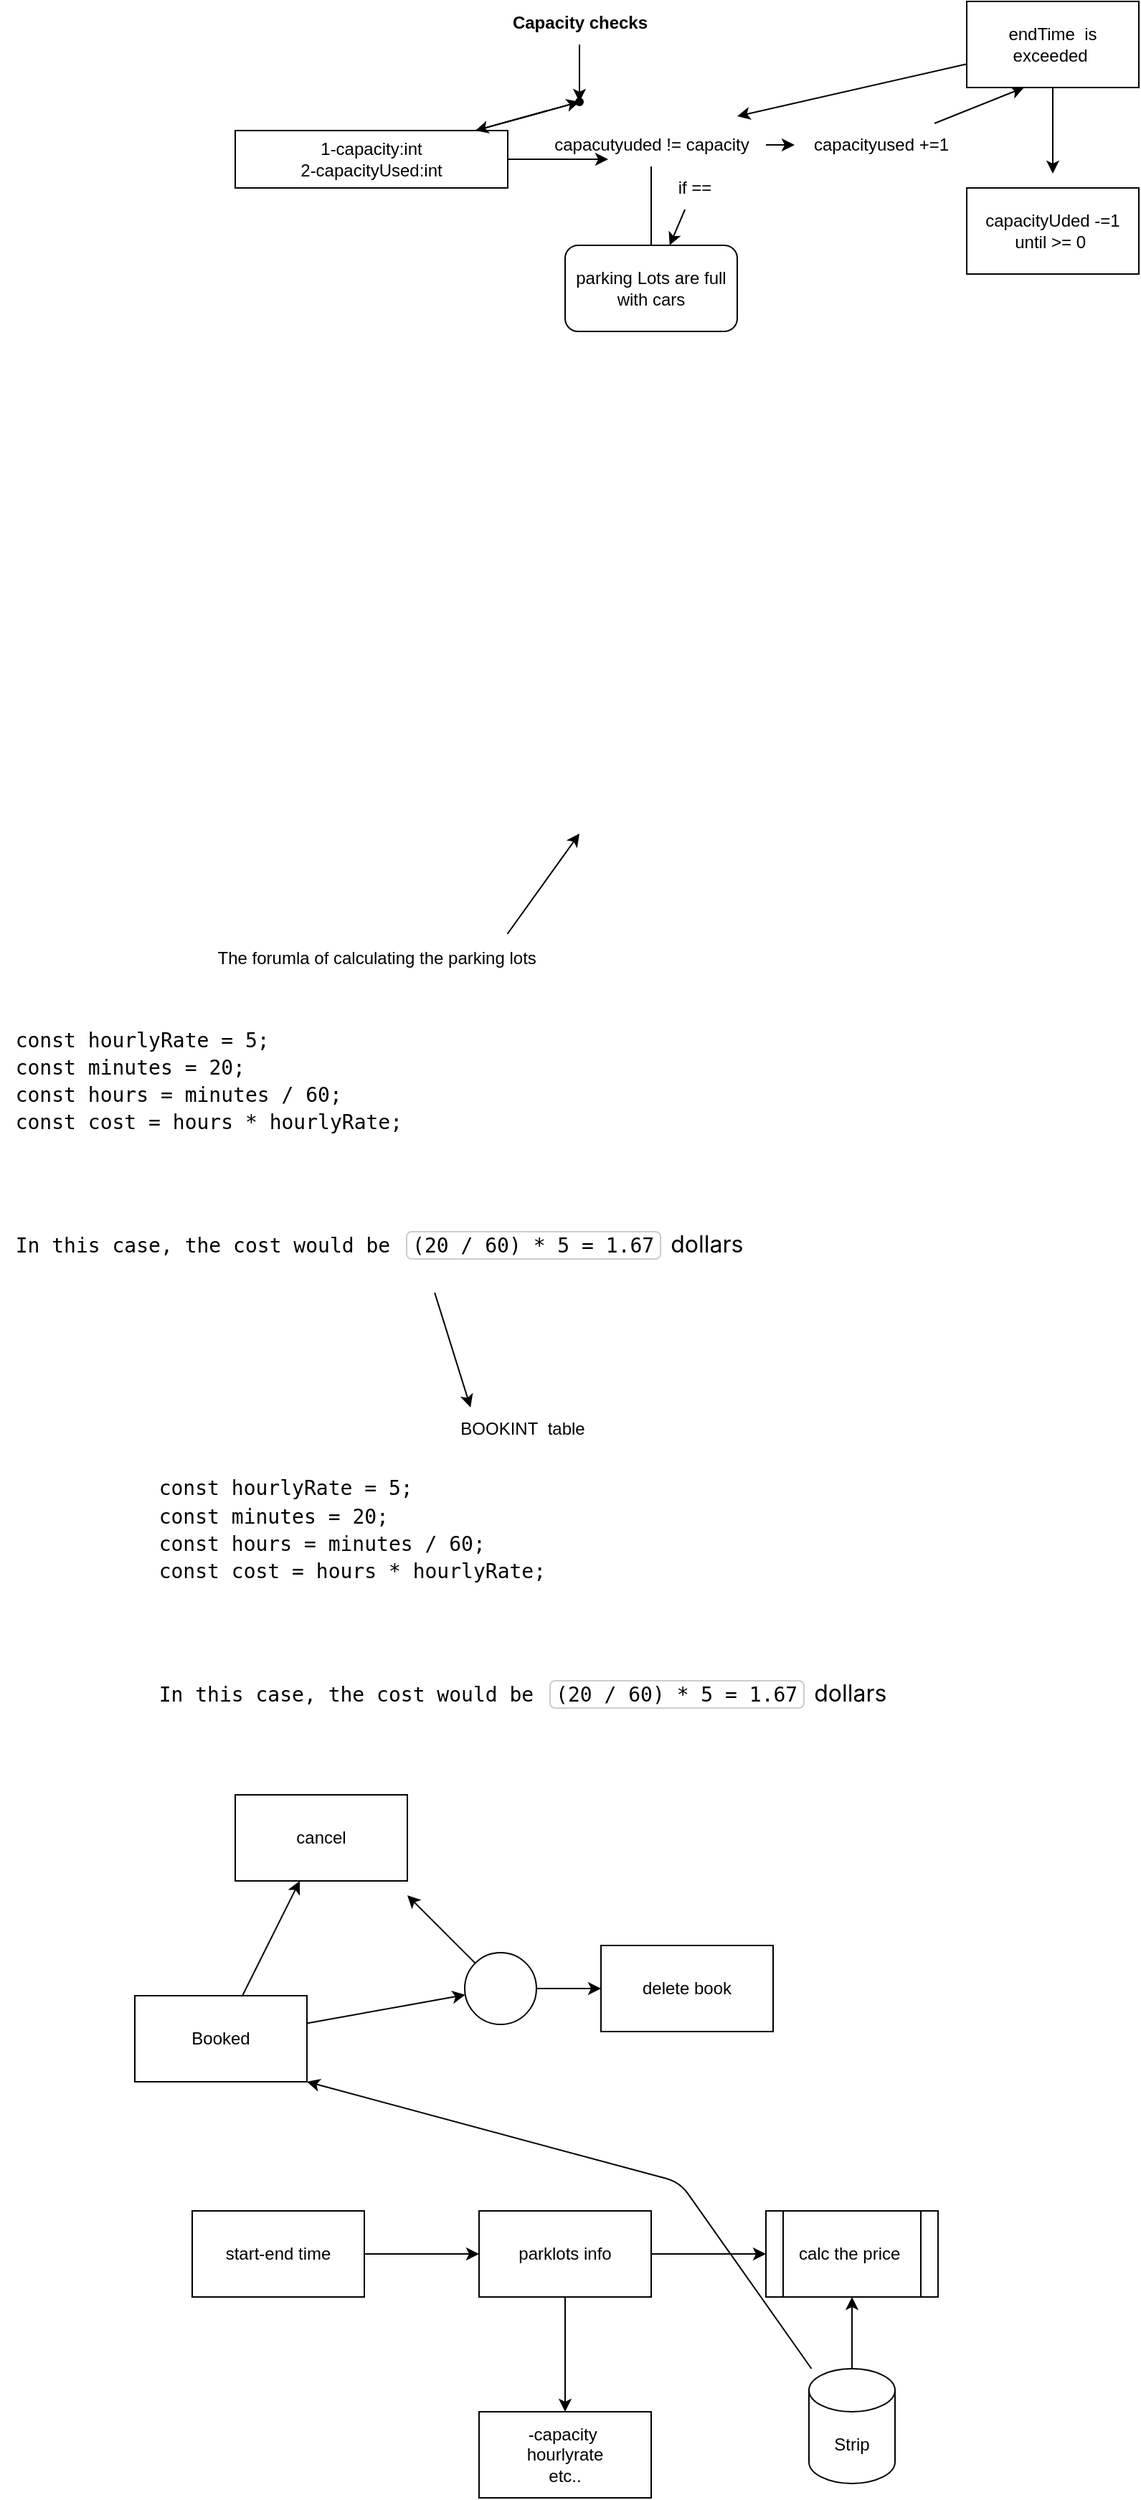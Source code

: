 <mxfile>
    <diagram id="S_UcnOW4UPGE8Q1zLub1" name="Page-1">
        <mxGraphModel dx="1706" dy="1551" grid="1" gridSize="10" guides="1" tooltips="1" connect="1" arrows="1" fold="1" page="1" pageScale="1" pageWidth="850" pageHeight="1100" math="0" shadow="0">
            <root>
                <mxCell id="0"/>
                <mxCell id="1" parent="0"/>
                <mxCell id="5" value="" style="edgeStyle=none;html=1;fontColor=#000000;" parent="1" source="2" edge="1">
                    <mxGeometry relative="1" as="geometry">
                        <mxPoint x="310" y="-80" as="targetPoint"/>
                    </mxGeometry>
                </mxCell>
                <mxCell id="9" value="" style="edgeStyle=none;html=1;fontColor=#FFFFFF;" parent="1" source="2" target="8" edge="1">
                    <mxGeometry relative="1" as="geometry"/>
                </mxCell>
                <mxCell id="2" value="&lt;span style=&quot;background-color: rgb(255, 255, 255);&quot;&gt;&lt;font color=&quot;#000000&quot;&gt;The forumla of calculating the parking lots&amp;nbsp;&lt;br&gt;&lt;/font&gt;&lt;br&gt;&lt;br&gt;&lt;/span&gt;&lt;pre style=&quot;margin-top: 0px; margin-bottom: 4px; background-image: initial; background-position: initial; background-size: initial; background-repeat: initial; background-attachment: initial; background-origin: initial; background-clip: initial; border-radius: 8px; padding: 10px; box-sizing: border-box; border: 1px solid var(--cib-color-neutral-stroke); font-size: 16px; text-align: start;&quot;&gt;&lt;code style=&quot;font-size: 14px; background-color: rgb(255, 255, 255);&quot; class=&quot;language-javascript&quot;&gt;&lt;font color=&quot;#000000&quot;&gt;&lt;span style=&quot;font-variation-settings: var(--cib-type-subtitle1-font-variation-settings);&quot; class=&quot;hljs-keyword&quot;&gt;const&lt;/span&gt; hourlyRate = &lt;span style=&quot;font-variation-settings: var(--cib-type-subtitle1-font-variation-settings);&quot; class=&quot;hljs-number&quot;&gt;5&lt;/span&gt;;&lt;br&gt;&lt;span style=&quot;font-variation-settings: var(--cib-type-subtitle1-font-variation-settings);&quot; class=&quot;hljs-keyword&quot;&gt;const&lt;/span&gt; minutes = &lt;span style=&quot;font-variation-settings: var(--cib-type-subtitle1-font-variation-settings);&quot; class=&quot;hljs-number&quot;&gt;20&lt;/span&gt;;&lt;br&gt;&lt;span style=&quot;font-variation-settings: var(--cib-type-subtitle1-font-variation-settings);&quot; class=&quot;hljs-keyword&quot;&gt;const&lt;/span&gt; hours = minutes / &lt;span style=&quot;font-variation-settings: var(--cib-type-subtitle1-font-variation-settings);&quot; class=&quot;hljs-number&quot;&gt;60&lt;/span&gt;;&lt;br&gt;&lt;span style=&quot;font-variation-settings: var(--cib-type-subtitle1-font-variation-settings);&quot; class=&quot;hljs-keyword&quot;&gt;const&lt;/span&gt; cost = hours * hourlyRate;&lt;/font&gt;&lt;/code&gt;&lt;/pre&gt;&lt;pre style=&quot;margin-top: 0px; margin-bottom: 4px; background-image: initial; background-position: initial; background-size: initial; background-repeat: initial; background-attachment: initial; background-origin: initial; background-clip: initial; border-radius: 8px; padding: 10px; box-sizing: border-box; border: 1px solid var(--cib-color-neutral-stroke); font-size: 16px; text-align: start;&quot;&gt;&lt;code style=&quot;font-size: 14px; background-color: rgb(255, 255, 255);&quot; class=&quot;language-javascript&quot;&gt;&lt;font color=&quot;#000000&quot;&gt;&lt;br&gt;&lt;/font&gt;&lt;/code&gt;&lt;/pre&gt;&lt;pre style=&quot;margin-top: 0px; margin-bottom: 4px; background-image: initial; background-position: initial; background-size: initial; background-repeat: initial; background-attachment: initial; background-origin: initial; background-clip: initial; border-radius: 8px; padding: 10px; box-sizing: border-box; border: 1px solid var(--cib-color-neutral-stroke); font-size: 16px; text-align: start;&quot;&gt;&lt;code style=&quot;font-size: 14px;&quot; class=&quot;language-javascript&quot;&gt;&lt;span style=&quot;background-color: rgb(255, 255, 255);&quot;&gt;&lt;font color=&quot;#000000&quot;&gt;In this case, the cost would be&amp;nbsp;&lt;code style=&quot;background-image: initial; background-position: initial; background-size: initial; background-repeat: initial; background-attachment: initial; background-origin: initial; background-clip: initial; margin: 0px 2px; border: 1px solid rgba(0, 0, 0, 0.2); border-radius: 4px; padding: 1px 4px; box-sizing: border-box;&quot;&gt;(20 / 60) * 5 = 1.67&lt;/code&gt;&lt;span style=&quot;font-family: -apple-system, Roboto, SegoeUI, &amp;quot;Segoe UI&amp;quot;, &amp;quot;Helvetica Neue&amp;quot;, Helvetica, &amp;quot;Microsoft YaHei&amp;quot;, &amp;quot;Meiryo UI&amp;quot;, Meiryo, &amp;quot;Arial Unicode MS&amp;quot;, sans-serif; font-size: 16px;&quot;&gt;&amp;nbsp;dollars&lt;/span&gt;&lt;/font&gt;&lt;/span&gt;&lt;/code&gt;&lt;/pre&gt;" style="text;html=1;align=center;verticalAlign=middle;resizable=0;points=[];autosize=1;strokeColor=none;fillColor=none;" parent="1" vertex="1">
                    <mxGeometry x="-90" y="-10" width="520" height="250" as="geometry"/>
                </mxCell>
                <mxCell id="7" value="EXample if client want to rent for&amp;nbsp; 20 min&amp;nbsp;" style="text;html=1;align=center;verticalAlign=middle;resizable=0;points=[];autosize=1;strokeColor=none;fillColor=none;fontColor=#FFFFFF;" parent="1" vertex="1">
                    <mxGeometry x="190" y="-115" width="240" height="30" as="geometry"/>
                </mxCell>
                <mxCell id="8" value="&lt;span style=&quot;background-color: rgb(255, 255, 255);&quot;&gt;&lt;font color=&quot;#000000&quot;&gt;BOOKINT&amp;nbsp; table&lt;/font&gt;&lt;br&gt;&lt;br&gt;&lt;/span&gt;&lt;pre style=&quot;margin-top: 0px; margin-bottom: 4px; background-image: initial; background-position: initial; background-size: initial; background-repeat: initial; background-attachment: initial; background-origin: initial; background-clip: initial; border-radius: 8px; padding: 10px; box-sizing: border-box; border: 1px solid var(--cib-color-neutral-stroke); font-size: 16px; text-align: start;&quot;&gt;&lt;code style=&quot;font-size: 14px; background-color: rgb(255, 255, 255);&quot; class=&quot;language-javascript&quot;&gt;&lt;font color=&quot;#000000&quot;&gt;&lt;span style=&quot;font-variation-settings: var(--cib-type-subtitle1-font-variation-settings);&quot; class=&quot;hljs-keyword&quot;&gt;const&lt;/span&gt; hourlyRate = &lt;span style=&quot;font-variation-settings: var(--cib-type-subtitle1-font-variation-settings);&quot; class=&quot;hljs-number&quot;&gt;5&lt;/span&gt;;&lt;br&gt;&lt;span style=&quot;font-variation-settings: var(--cib-type-subtitle1-font-variation-settings);&quot; class=&quot;hljs-keyword&quot;&gt;const&lt;/span&gt; minutes = &lt;span style=&quot;font-variation-settings: var(--cib-type-subtitle1-font-variation-settings);&quot; class=&quot;hljs-number&quot;&gt;20&lt;/span&gt;;&lt;br&gt;&lt;span style=&quot;font-variation-settings: var(--cib-type-subtitle1-font-variation-settings);&quot; class=&quot;hljs-keyword&quot;&gt;const&lt;/span&gt; hours = minutes / &lt;span style=&quot;font-variation-settings: var(--cib-type-subtitle1-font-variation-settings);&quot; class=&quot;hljs-number&quot;&gt;60&lt;/span&gt;;&lt;br&gt;&lt;span style=&quot;font-variation-settings: var(--cib-type-subtitle1-font-variation-settings);&quot; class=&quot;hljs-keyword&quot;&gt;const&lt;/span&gt; cost = hours * hourlyRate;&lt;/font&gt;&lt;/code&gt;&lt;/pre&gt;&lt;pre style=&quot;margin-top: 0px; margin-bottom: 4px; background-image: initial; background-position: initial; background-size: initial; background-repeat: initial; background-attachment: initial; background-origin: initial; background-clip: initial; border-radius: 8px; padding: 10px; box-sizing: border-box; border: 1px solid var(--cib-color-neutral-stroke); font-size: 16px; text-align: start;&quot;&gt;&lt;code style=&quot;font-size: 14px; background-color: rgb(255, 255, 255);&quot; class=&quot;language-javascript&quot;&gt;&lt;font color=&quot;#000000&quot;&gt;&lt;br&gt;&lt;/font&gt;&lt;/code&gt;&lt;/pre&gt;&lt;pre style=&quot;margin-top: 0px; margin-bottom: 4px; background-image: initial; background-position: initial; background-size: initial; background-repeat: initial; background-attachment: initial; background-origin: initial; background-clip: initial; border-radius: 8px; padding: 10px; box-sizing: border-box; border: 1px solid var(--cib-color-neutral-stroke); font-size: 16px; text-align: start;&quot;&gt;&lt;code style=&quot;font-size: 14px;&quot; class=&quot;language-javascript&quot;&gt;&lt;span style=&quot;background-color: rgb(255, 255, 255);&quot;&gt;&lt;font color=&quot;#000000&quot;&gt;In this case, the cost would be&amp;nbsp;&lt;code style=&quot;background-image: initial; background-position: initial; background-size: initial; background-repeat: initial; background-attachment: initial; background-origin: initial; background-clip: initial; margin: 0px 2px; border: 1px solid rgba(0, 0, 0, 0.2); border-radius: 4px; padding: 1px 4px; box-sizing: border-box;&quot;&gt;(20 / 60) * 5 = 1.67&lt;/code&gt;&lt;span style=&quot;font-family: -apple-system, Roboto, SegoeUI, &amp;quot;Segoe UI&amp;quot;, &amp;quot;Helvetica Neue&amp;quot;, Helvetica, &amp;quot;Microsoft YaHei&amp;quot;, &amp;quot;Meiryo UI&amp;quot;, Meiryo, &amp;quot;Arial Unicode MS&amp;quot;, sans-serif; font-size: 16px;&quot;&gt;&amp;nbsp;dollars&lt;/span&gt;&lt;/font&gt;&lt;/span&gt;&lt;/code&gt;&lt;/pre&gt;" style="text;html=1;align=center;verticalAlign=middle;resizable=0;points=[];autosize=1;strokeColor=none;fillColor=none;fontColor=#FFFFFF;" parent="1" vertex="1">
                    <mxGeometry x="10" y="320" width="520" height="230" as="geometry"/>
                </mxCell>
                <mxCell id="14" value="" style="edgeStyle=none;html=1;" parent="1" source="10" target="13" edge="1">
                    <mxGeometry relative="1" as="geometry"/>
                </mxCell>
                <mxCell id="30" style="edgeStyle=none;html=1;exitX=0;exitY=0;exitDx=0;exitDy=0;" parent="1" source="10" edge="1">
                    <mxGeometry relative="1" as="geometry">
                        <mxPoint x="190" y="660" as="targetPoint"/>
                    </mxGeometry>
                </mxCell>
                <mxCell id="10" value="" style="ellipse;whiteSpace=wrap;html=1;aspect=fixed;" parent="1" vertex="1">
                    <mxGeometry x="230" y="700" width="50" height="50" as="geometry"/>
                </mxCell>
                <mxCell id="12" value="" style="edgeStyle=none;html=1;" parent="1" source="11" target="10" edge="1">
                    <mxGeometry relative="1" as="geometry"/>
                </mxCell>
                <mxCell id="23" value="" style="edgeStyle=none;html=1;" parent="1" source="11" target="24" edge="1">
                    <mxGeometry relative="1" as="geometry">
                        <mxPoint x="110" y="800" as="targetPoint"/>
                    </mxGeometry>
                </mxCell>
                <mxCell id="11" value="Booked" style="rounded=0;whiteSpace=wrap;html=1;" parent="1" vertex="1">
                    <mxGeometry y="730" width="120" height="60" as="geometry"/>
                </mxCell>
                <mxCell id="13" value="delete book" style="whiteSpace=wrap;html=1;" parent="1" vertex="1">
                    <mxGeometry x="325" y="695" width="120" height="60" as="geometry"/>
                </mxCell>
                <mxCell id="17" value="" style="edgeStyle=none;html=1;" parent="1" source="15" target="16" edge="1">
                    <mxGeometry relative="1" as="geometry"/>
                </mxCell>
                <mxCell id="15" value="start-end time" style="rounded=0;whiteSpace=wrap;html=1;" parent="1" vertex="1">
                    <mxGeometry x="40" y="880" width="120" height="60" as="geometry"/>
                </mxCell>
                <mxCell id="19" value="" style="edgeStyle=none;html=1;" parent="1" source="16" edge="1">
                    <mxGeometry relative="1" as="geometry">
                        <mxPoint x="440" y="910" as="targetPoint"/>
                    </mxGeometry>
                </mxCell>
                <mxCell id="21" value="" style="edgeStyle=none;html=1;" parent="1" source="16" target="20" edge="1">
                    <mxGeometry relative="1" as="geometry"/>
                </mxCell>
                <mxCell id="16" value="parklots info" style="rounded=0;whiteSpace=wrap;html=1;" parent="1" vertex="1">
                    <mxGeometry x="240" y="880" width="120" height="60" as="geometry"/>
                </mxCell>
                <mxCell id="18" value="calc the price&amp;nbsp;" style="shape=process;whiteSpace=wrap;html=1;backgroundOutline=1;rounded=0;" parent="1" vertex="1">
                    <mxGeometry x="440" y="880" width="120" height="60" as="geometry"/>
                </mxCell>
                <mxCell id="20" value="-capacity&amp;nbsp;&lt;br&gt;hourlyrate&lt;br&gt;etc.." style="rounded=0;whiteSpace=wrap;html=1;" parent="1" vertex="1">
                    <mxGeometry x="240" y="1020" width="120" height="60" as="geometry"/>
                </mxCell>
                <mxCell id="24" value="cancel" style="rounded=0;whiteSpace=wrap;html=1;" parent="1" vertex="1">
                    <mxGeometry x="70" y="590" width="120" height="60" as="geometry"/>
                </mxCell>
                <mxCell id="28" value="" style="edgeStyle=none;html=1;" parent="1" source="27" target="18" edge="1">
                    <mxGeometry relative="1" as="geometry"/>
                </mxCell>
                <mxCell id="29" style="edgeStyle=none;html=1;entryX=1;entryY=1;entryDx=0;entryDy=0;" parent="1" source="27" target="11" edge="1">
                    <mxGeometry relative="1" as="geometry">
                        <mxPoint x="220" y="800" as="targetPoint"/>
                        <Array as="points">
                            <mxPoint x="380" y="860"/>
                        </Array>
                    </mxGeometry>
                </mxCell>
                <mxCell id="27" value="Strip" style="shape=cylinder3;whiteSpace=wrap;html=1;boundedLbl=1;backgroundOutline=1;size=15;" parent="1" vertex="1">
                    <mxGeometry x="470" y="990" width="60" height="80" as="geometry"/>
                </mxCell>
                <mxCell id="35" value="" style="edgeStyle=none;html=1;" edge="1" parent="1" source="33" target="34">
                    <mxGeometry relative="1" as="geometry"/>
                </mxCell>
                <mxCell id="33" value="&lt;b&gt;Capacity checks&lt;/b&gt;" style="text;html=1;align=center;verticalAlign=middle;resizable=0;points=[];autosize=1;strokeColor=none;fillColor=none;" vertex="1" parent="1">
                    <mxGeometry x="250" y="-660" width="120" height="30" as="geometry"/>
                </mxCell>
                <mxCell id="37" value="" style="edgeStyle=none;html=1;" edge="1" parent="1" source="34" target="36">
                    <mxGeometry relative="1" as="geometry"/>
                </mxCell>
                <mxCell id="34" value="" style="shape=waypoint;sketch=0;size=6;pointerEvents=1;points=[];fillColor=none;resizable=0;rotatable=0;perimeter=centerPerimeter;snapToPoint=1;" vertex="1" parent="1">
                    <mxGeometry x="300" y="-600" width="20" height="20" as="geometry"/>
                </mxCell>
                <mxCell id="38" value="" style="edgeStyle=none;html=1;" edge="1" parent="1" source="36" target="34">
                    <mxGeometry relative="1" as="geometry"/>
                </mxCell>
                <mxCell id="39" style="edgeStyle=none;html=1;exitX=1;exitY=0.5;exitDx=0;exitDy=0;" edge="1" parent="1" source="36">
                    <mxGeometry relative="1" as="geometry">
                        <mxPoint x="330" y="-550" as="targetPoint"/>
                    </mxGeometry>
                </mxCell>
                <mxCell id="36" value="1-capacity:int&lt;br&gt;2-capacityUsed:int" style="whiteSpace=wrap;html=1;fillColor=none;sketch=0;" vertex="1" parent="1">
                    <mxGeometry x="70" y="-570" width="190" height="40" as="geometry"/>
                </mxCell>
                <mxCell id="41" style="edgeStyle=none;html=1;" edge="1" parent="1" source="40">
                    <mxGeometry relative="1" as="geometry">
                        <mxPoint x="360" y="-480" as="targetPoint"/>
                    </mxGeometry>
                </mxCell>
                <mxCell id="44" style="edgeStyle=none;html=1;" edge="1" parent="1" source="40" target="43">
                    <mxGeometry relative="1" as="geometry"/>
                </mxCell>
                <mxCell id="40" value="capacutyuded != capacity" style="text;html=1;align=center;verticalAlign=middle;resizable=0;points=[];autosize=1;strokeColor=none;fillColor=none;" vertex="1" parent="1">
                    <mxGeometry x="280" y="-575" width="160" height="30" as="geometry"/>
                </mxCell>
                <mxCell id="42" value="parking Lots are full with cars" style="rounded=1;whiteSpace=wrap;html=1;" vertex="1" parent="1">
                    <mxGeometry x="300" y="-490" width="120" height="60" as="geometry"/>
                </mxCell>
                <mxCell id="47" style="edgeStyle=none;html=1;" edge="1" parent="1" source="43">
                    <mxGeometry relative="1" as="geometry">
                        <mxPoint x="620" y="-600" as="targetPoint"/>
                    </mxGeometry>
                </mxCell>
                <mxCell id="43" value="capacityused +=1" style="text;html=1;align=center;verticalAlign=middle;resizable=0;points=[];autosize=1;strokeColor=none;fillColor=none;" vertex="1" parent="1">
                    <mxGeometry x="460" y="-575" width="120" height="30" as="geometry"/>
                </mxCell>
                <mxCell id="46" value="" style="edgeStyle=none;html=1;" edge="1" parent="1" source="45" target="42">
                    <mxGeometry relative="1" as="geometry"/>
                </mxCell>
                <mxCell id="45" value="if ==" style="text;html=1;align=center;verticalAlign=middle;resizable=0;points=[];autosize=1;strokeColor=none;fillColor=none;" vertex="1" parent="1">
                    <mxGeometry x="365" y="-545" width="50" height="30" as="geometry"/>
                </mxCell>
                <mxCell id="49" style="edgeStyle=none;html=1;" edge="1" parent="1" source="48">
                    <mxGeometry relative="1" as="geometry">
                        <mxPoint x="640" y="-540" as="targetPoint"/>
                    </mxGeometry>
                </mxCell>
                <mxCell id="51" style="edgeStyle=none;html=1;" edge="1" parent="1" source="48">
                    <mxGeometry relative="1" as="geometry">
                        <mxPoint x="420" y="-580" as="targetPoint"/>
                    </mxGeometry>
                </mxCell>
                <mxCell id="48" value="endTime&amp;nbsp; is exceeded&amp;nbsp;" style="whiteSpace=wrap;html=1;" vertex="1" parent="1">
                    <mxGeometry x="580" y="-660" width="120" height="60" as="geometry"/>
                </mxCell>
                <mxCell id="50" value="capacityUded -=1&lt;br&gt;until &amp;gt;= 0&amp;nbsp;" style="whiteSpace=wrap;html=1;" vertex="1" parent="1">
                    <mxGeometry x="580" y="-530" width="120" height="60" as="geometry"/>
                </mxCell>
            </root>
        </mxGraphModel>
    </diagram>
</mxfile>